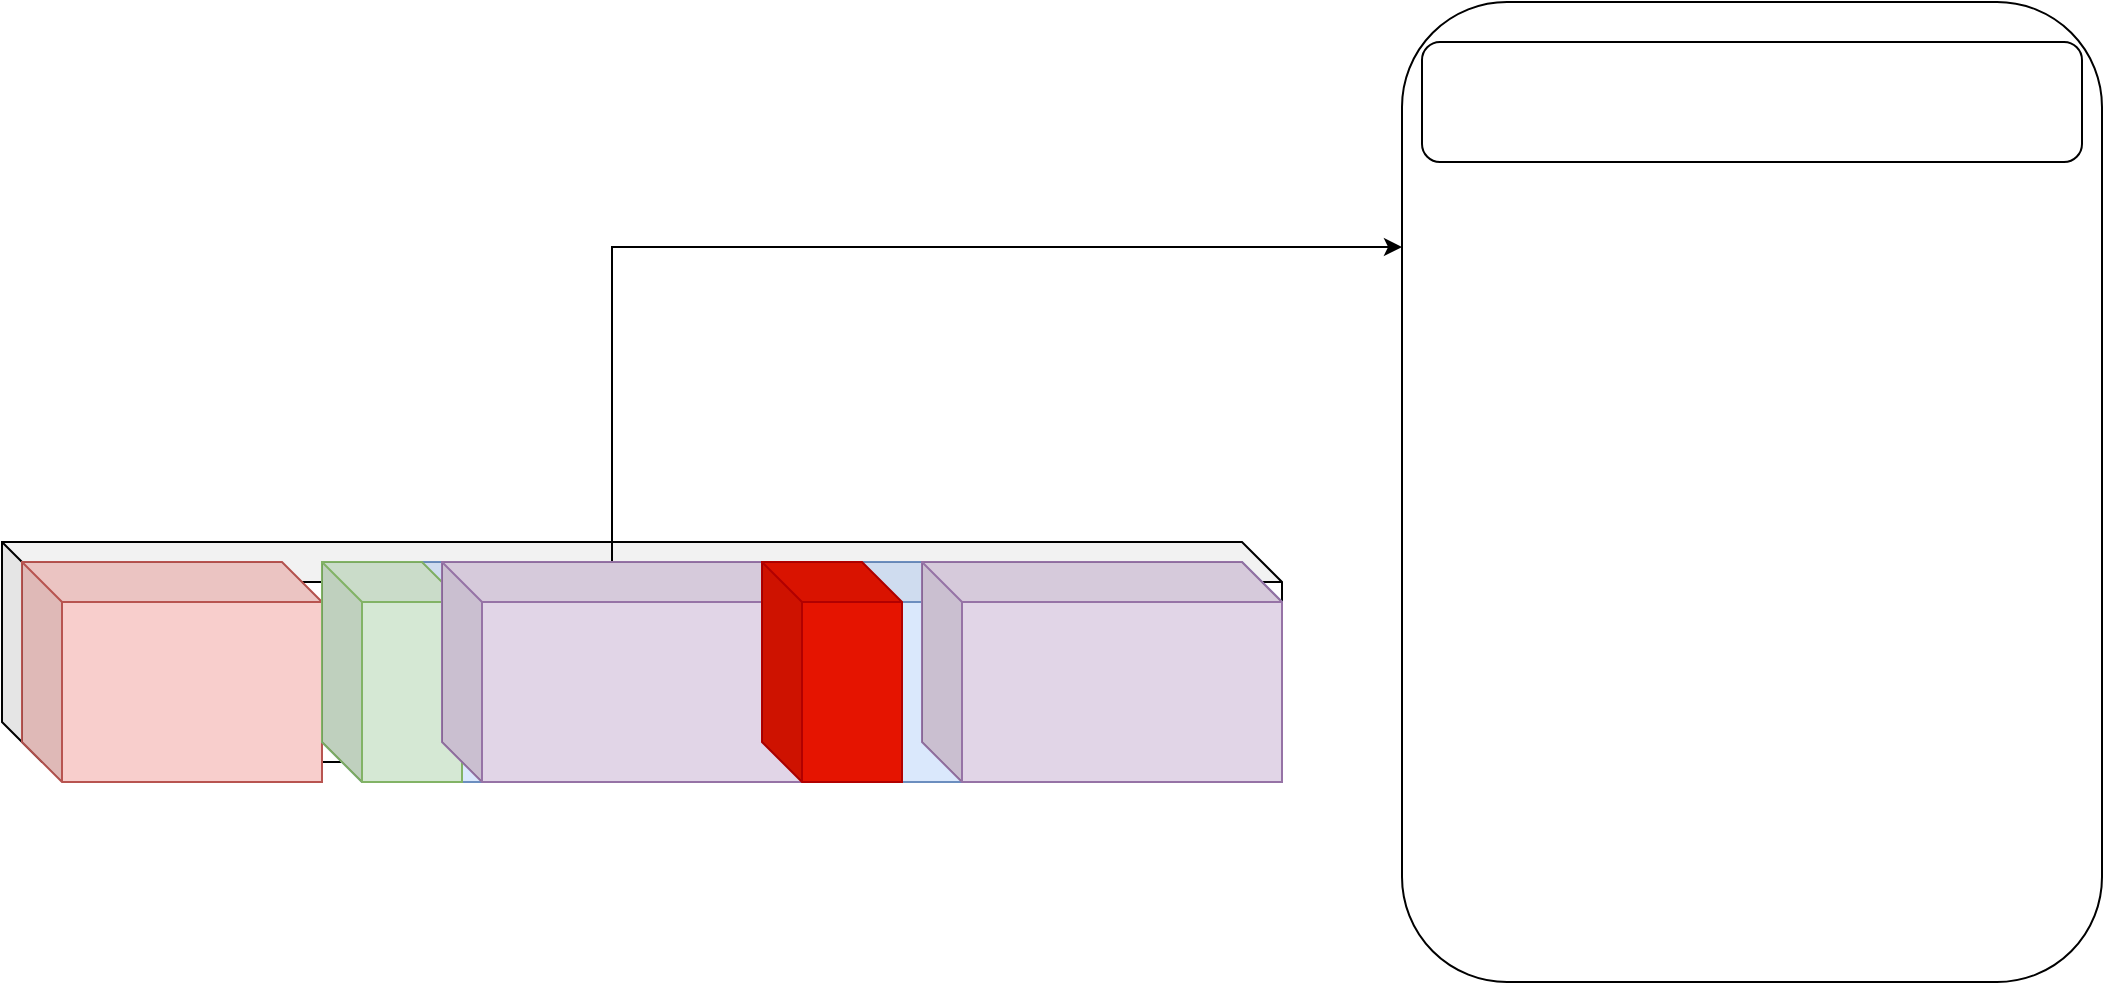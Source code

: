 <mxfile version="23.1.7" type="device" pages="2">
  <diagram name="Page-1" id="hfRKvqooLtUeSJySy3kA">
    <mxGraphModel dx="1570" dy="992" grid="1" gridSize="10" guides="1" tooltips="1" connect="1" arrows="1" fold="1" page="1" pageScale="1" pageWidth="1100" pageHeight="850" math="0" shadow="0">
      <root>
        <mxCell id="0" />
        <mxCell id="1" parent="0" />
        <mxCell id="235O6LdHgJFOxp4_cpSZ-4" value="" style="shape=cube;whiteSpace=wrap;html=1;boundedLbl=1;backgroundOutline=1;darkOpacity=0.05;darkOpacity2=0.1;" parent="1" vertex="1">
          <mxGeometry x="250" y="360" width="640" height="110" as="geometry" />
        </mxCell>
        <mxCell id="235O6LdHgJFOxp4_cpSZ-5" value="" style="shape=cube;whiteSpace=wrap;html=1;boundedLbl=1;backgroundOutline=1;darkOpacity=0.05;darkOpacity2=0.1;fillColor=#f8cecc;strokeColor=#b85450;" parent="1" vertex="1">
          <mxGeometry x="260" y="370" width="150" height="110" as="geometry" />
        </mxCell>
        <mxCell id="235O6LdHgJFOxp4_cpSZ-6" value="" style="shape=cube;whiteSpace=wrap;html=1;boundedLbl=1;backgroundOutline=1;darkOpacity=0.05;darkOpacity2=0.1;fillColor=#dae8fc;strokeColor=#6c8ebf;" parent="1" vertex="1">
          <mxGeometry x="410" y="370" width="480" height="110" as="geometry" />
        </mxCell>
        <mxCell id="235O6LdHgJFOxp4_cpSZ-7" value="" style="shape=cube;whiteSpace=wrap;html=1;boundedLbl=1;backgroundOutline=1;darkOpacity=0.05;darkOpacity2=0.1;fillColor=#d5e8d4;strokeColor=#82b366;" parent="1" vertex="1">
          <mxGeometry x="410" y="370" width="70" height="110" as="geometry" />
        </mxCell>
        <mxCell id="235O6LdHgJFOxp4_cpSZ-12" style="edgeStyle=orthogonalEdgeStyle;rounded=0;orthogonalLoop=1;jettySize=auto;html=1;entryX=0;entryY=0.25;entryDx=0;entryDy=0;" parent="1" source="235O6LdHgJFOxp4_cpSZ-9" target="235O6LdHgJFOxp4_cpSZ-10" edge="1">
          <mxGeometry relative="1" as="geometry">
            <Array as="points">
              <mxPoint x="555" y="213" />
            </Array>
          </mxGeometry>
        </mxCell>
        <mxCell id="235O6LdHgJFOxp4_cpSZ-9" value="" style="shape=cube;whiteSpace=wrap;html=1;boundedLbl=1;backgroundOutline=1;darkOpacity=0.05;darkOpacity2=0.1;fillColor=#e1d5e7;strokeColor=#9673a6;" parent="1" vertex="1">
          <mxGeometry x="470" y="370" width="180" height="110" as="geometry" />
        </mxCell>
        <mxCell id="235O6LdHgJFOxp4_cpSZ-10" value="" style="rounded=1;whiteSpace=wrap;html=1;" parent="1" vertex="1">
          <mxGeometry x="950" y="90" width="350" height="490" as="geometry" />
        </mxCell>
        <mxCell id="235O6LdHgJFOxp4_cpSZ-11" value="" style="rounded=1;whiteSpace=wrap;html=1;" parent="1" vertex="1">
          <mxGeometry x="960" y="110" width="330" height="60" as="geometry" />
        </mxCell>
        <mxCell id="235O6LdHgJFOxp4_cpSZ-13" value="" style="shape=cube;whiteSpace=wrap;html=1;boundedLbl=1;backgroundOutline=1;darkOpacity=0.05;darkOpacity2=0.1;fillColor=#e51400;strokeColor=#B20000;fontColor=#ffffff;" parent="1" vertex="1">
          <mxGeometry x="630" y="370" width="70" height="110" as="geometry" />
        </mxCell>
        <mxCell id="235O6LdHgJFOxp4_cpSZ-14" value="" style="shape=cube;whiteSpace=wrap;html=1;boundedLbl=1;backgroundOutline=1;darkOpacity=0.05;darkOpacity2=0.1;fillColor=#e1d5e7;strokeColor=#9673a6;" parent="1" vertex="1">
          <mxGeometry x="710" y="370" width="180" height="110" as="geometry" />
        </mxCell>
      </root>
    </mxGraphModel>
  </diagram>
  <diagram id="ddTPirZFMe-uCFgc8FM7" name="Page-2">
    <mxGraphModel dx="1570" dy="992" grid="1" gridSize="10" guides="1" tooltips="1" connect="1" arrows="1" fold="1" page="1" pageScale="1" pageWidth="1100" pageHeight="850" math="0" shadow="0">
      <root>
        <mxCell id="0" />
        <mxCell id="1" parent="0" />
        <mxCell id="xYw8GOF0ZzoQUlj-E4Rh-2" value="" style="rounded=1;whiteSpace=wrap;html=1;" vertex="1" parent="1">
          <mxGeometry x="190" y="110" width="170" height="120" as="geometry" />
        </mxCell>
        <mxCell id="xYw8GOF0ZzoQUlj-E4Rh-3" value="" style="rounded=1;whiteSpace=wrap;html=1;" vertex="1" parent="1">
          <mxGeometry x="750" y="110" width="170" height="120" as="geometry" />
        </mxCell>
        <mxCell id="xYw8GOF0ZzoQUlj-E4Rh-4" value="" style="rounded=1;whiteSpace=wrap;html=1;" vertex="1" parent="1">
          <mxGeometry x="190" y="365" width="170" height="120" as="geometry" />
        </mxCell>
        <mxCell id="xYw8GOF0ZzoQUlj-E4Rh-5" value="" style="rounded=1;whiteSpace=wrap;html=1;" vertex="1" parent="1">
          <mxGeometry x="760" y="365" width="170" height="120" as="geometry" />
        </mxCell>
        <mxCell id="xYw8GOF0ZzoQUlj-E4Rh-6" value="" style="ellipse;whiteSpace=wrap;html=1;aspect=fixed;fillColor=#dae8fc;strokeColor=#6c8ebf;" vertex="1" parent="1">
          <mxGeometry x="270" y="130" width="80" height="80" as="geometry" />
        </mxCell>
        <mxCell id="xYw8GOF0ZzoQUlj-E4Rh-7" value="" style="ellipse;whiteSpace=wrap;html=1;aspect=fixed;fillColor=#dae8fc;strokeColor=#6c8ebf;" vertex="1" parent="1">
          <mxGeometry x="270" y="390" width="80" height="80" as="geometry" />
        </mxCell>
        <mxCell id="xYw8GOF0ZzoQUlj-E4Rh-8" value="" style="ellipse;whiteSpace=wrap;html=1;aspect=fixed;fillColor=#dae8fc;strokeColor=#6c8ebf;" vertex="1" parent="1">
          <mxGeometry x="830" y="130" width="80" height="80" as="geometry" />
        </mxCell>
        <mxCell id="xYw8GOF0ZzoQUlj-E4Rh-9" value="" style="ellipse;whiteSpace=wrap;html=1;aspect=fixed;fillColor=#dae8fc;strokeColor=#6c8ebf;" vertex="1" parent="1">
          <mxGeometry x="830" y="385" width="80" height="80" as="geometry" />
        </mxCell>
      </root>
    </mxGraphModel>
  </diagram>
</mxfile>
